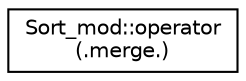 digraph "Graphical Class Hierarchy"
{
 // LATEX_PDF_SIZE
  edge [fontname="Helvetica",fontsize="10",labelfontname="Helvetica",labelfontsize="10"];
  node [fontname="Helvetica",fontsize="10",shape=record];
  rankdir="LR";
  Node0 [label="Sort_mod::operator\l(.merge.)",height=0.2,width=0.4,color="black", fillcolor="white", style="filled",URL="$interfaceSort__mod_1_1operator_07_8merge_8_08.html",tooltip="Generate an ascending-sorted merger of the two ascending-sorted input arrays."];
}
